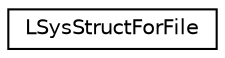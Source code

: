 digraph "Graphical Class Hierarchy"
{
  edge [fontname="Helvetica",fontsize="10",labelfontname="Helvetica",labelfontsize="10"];
  node [fontname="Helvetica",fontsize="10",shape=record];
  rankdir="LR";
  Node0 [label="LSysStructForFile",height=0.2,width=0.4,color="black", fillcolor="white", style="filled",URL="$struct_l_sys_struct_for_file.html"];
}

